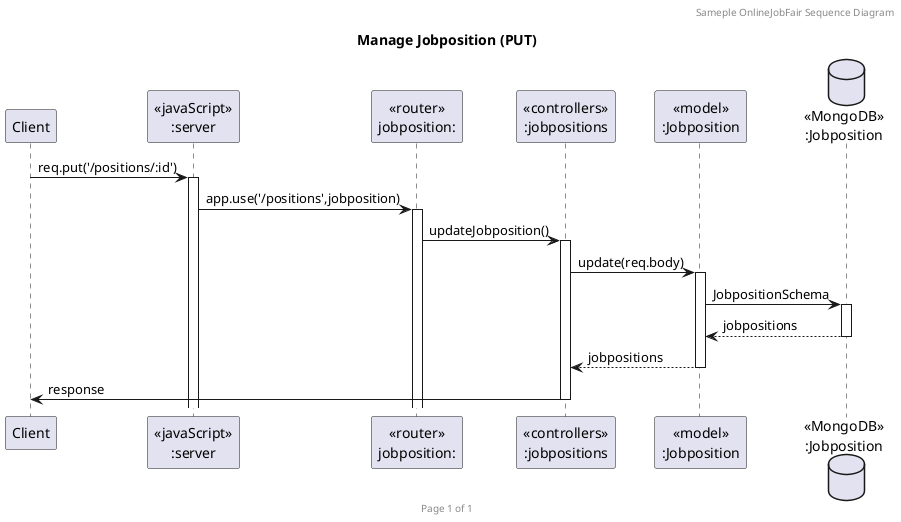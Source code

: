 @startuml Manage Jobposition (PUT)

header Sameple OnlineJobFair Sequence Diagram
footer Page %page% of %lastpage%
title "Manage Jobposition (PUT)"

participant "Client" as client
participant "<<javaScript>>\n:server" as server
participant "<<router>>\njobposition:" as routerJobpositions
participant "<<controllers>>\n:jobpositions" as controllersJobpositions
participant "<<model>>\n:Jobposition" as modelJobposition
database "<<MongoDB>>\n:Jobposition" as JobpositionsDatabase

client->server ++:req.put('/positions/:id')
server->routerJobpositions ++:app.use('/positions',jobposition)
routerJobpositions -> controllersJobpositions ++:updateJobposition()
controllersJobpositions->modelJobposition ++:update(req.body)
modelJobposition ->JobpositionsDatabase ++: JobpositionSchema
JobpositionsDatabase --> modelJobposition --: jobpositions
controllersJobpositions <-- modelJobposition --:jobpositions
controllersJobpositions->client --:response

@enduml